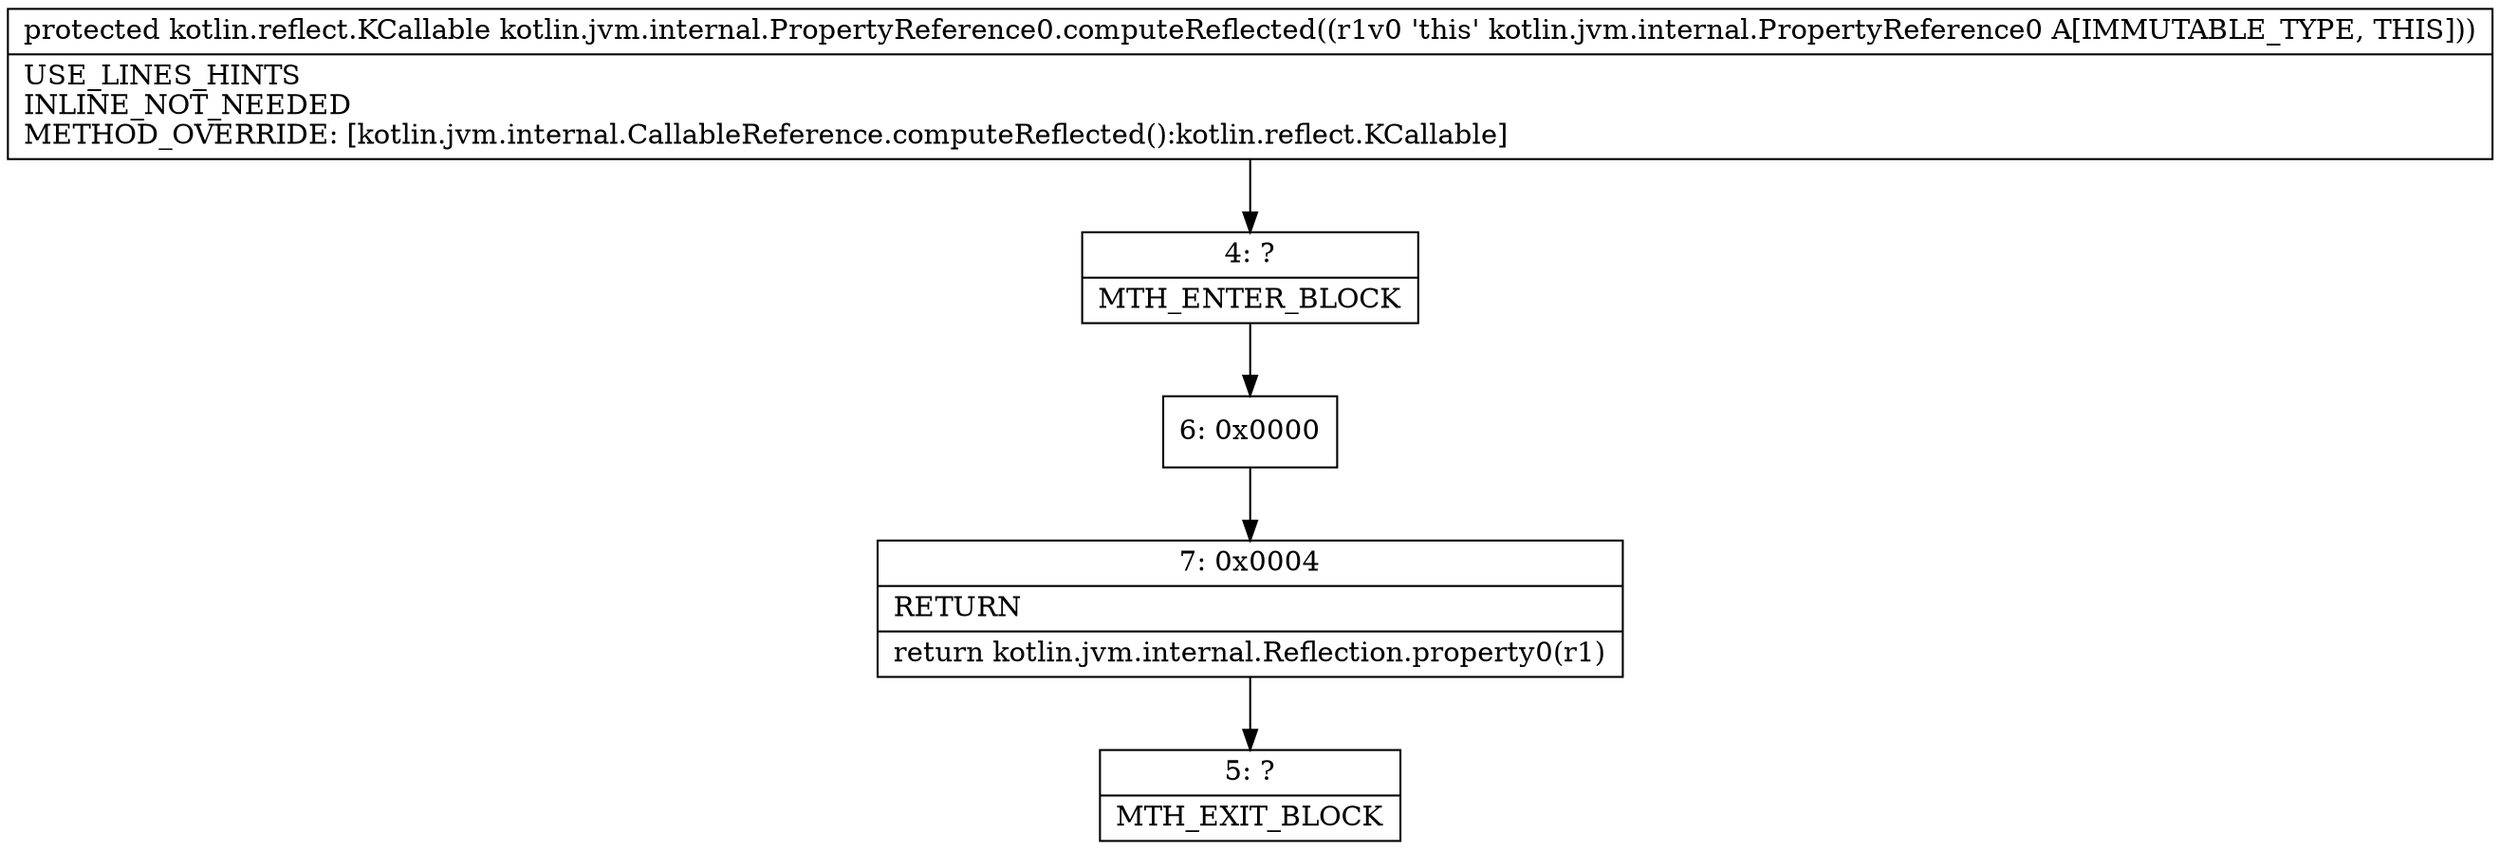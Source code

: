 digraph "CFG forkotlin.jvm.internal.PropertyReference0.computeReflected()Lkotlin\/reflect\/KCallable;" {
Node_4 [shape=record,label="{4\:\ ?|MTH_ENTER_BLOCK\l}"];
Node_6 [shape=record,label="{6\:\ 0x0000}"];
Node_7 [shape=record,label="{7\:\ 0x0004|RETURN\l|return kotlin.jvm.internal.Reflection.property0(r1)\l}"];
Node_5 [shape=record,label="{5\:\ ?|MTH_EXIT_BLOCK\l}"];
MethodNode[shape=record,label="{protected kotlin.reflect.KCallable kotlin.jvm.internal.PropertyReference0.computeReflected((r1v0 'this' kotlin.jvm.internal.PropertyReference0 A[IMMUTABLE_TYPE, THIS]))  | USE_LINES_HINTS\lINLINE_NOT_NEEDED\lMETHOD_OVERRIDE: [kotlin.jvm.internal.CallableReference.computeReflected():kotlin.reflect.KCallable]\l}"];
MethodNode -> Node_4;Node_4 -> Node_6;
Node_6 -> Node_7;
Node_7 -> Node_5;
}

